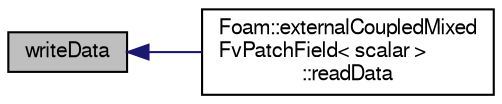digraph "writeData"
{
  bgcolor="transparent";
  edge [fontname="FreeSans",fontsize="10",labelfontname="FreeSans",labelfontsize="10"];
  node [fontname="FreeSans",fontsize="10",shape=record];
  rankdir="LR";
  Node20 [label="writeData",height=0.2,width=0.4,color="black", fillcolor="grey75", style="filled", fontcolor="black"];
  Node20 -> Node21 [dir="back",color="midnightblue",fontsize="10",style="solid",fontname="FreeSans"];
  Node21 [label="Foam::externalCoupledMixed\lFvPatchField\< scalar \>\l::readData",height=0.2,width=0.4,color="black",URL="$a22082.html#ac8359e8bcf6353236b55efd985a8796b",tooltip="Read data from external source. "];
}
